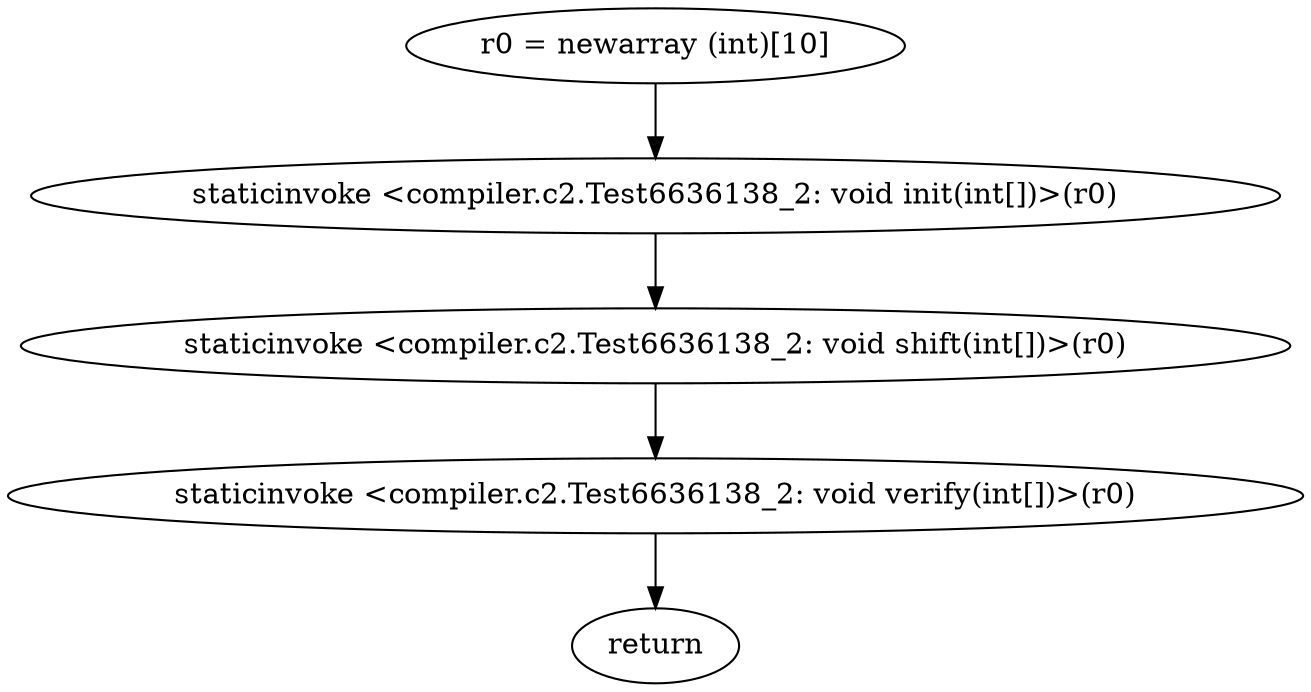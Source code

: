 digraph "unitGraph" {
    "r0 = newarray (int)[10]"
    "staticinvoke <compiler.c2.Test6636138_2: void init(int[])>(r0)"
    "staticinvoke <compiler.c2.Test6636138_2: void shift(int[])>(r0)"
    "staticinvoke <compiler.c2.Test6636138_2: void verify(int[])>(r0)"
    "return"
    "r0 = newarray (int)[10]"->"staticinvoke <compiler.c2.Test6636138_2: void init(int[])>(r0)";
    "staticinvoke <compiler.c2.Test6636138_2: void init(int[])>(r0)"->"staticinvoke <compiler.c2.Test6636138_2: void shift(int[])>(r0)";
    "staticinvoke <compiler.c2.Test6636138_2: void shift(int[])>(r0)"->"staticinvoke <compiler.c2.Test6636138_2: void verify(int[])>(r0)";
    "staticinvoke <compiler.c2.Test6636138_2: void verify(int[])>(r0)"->"return";
}
